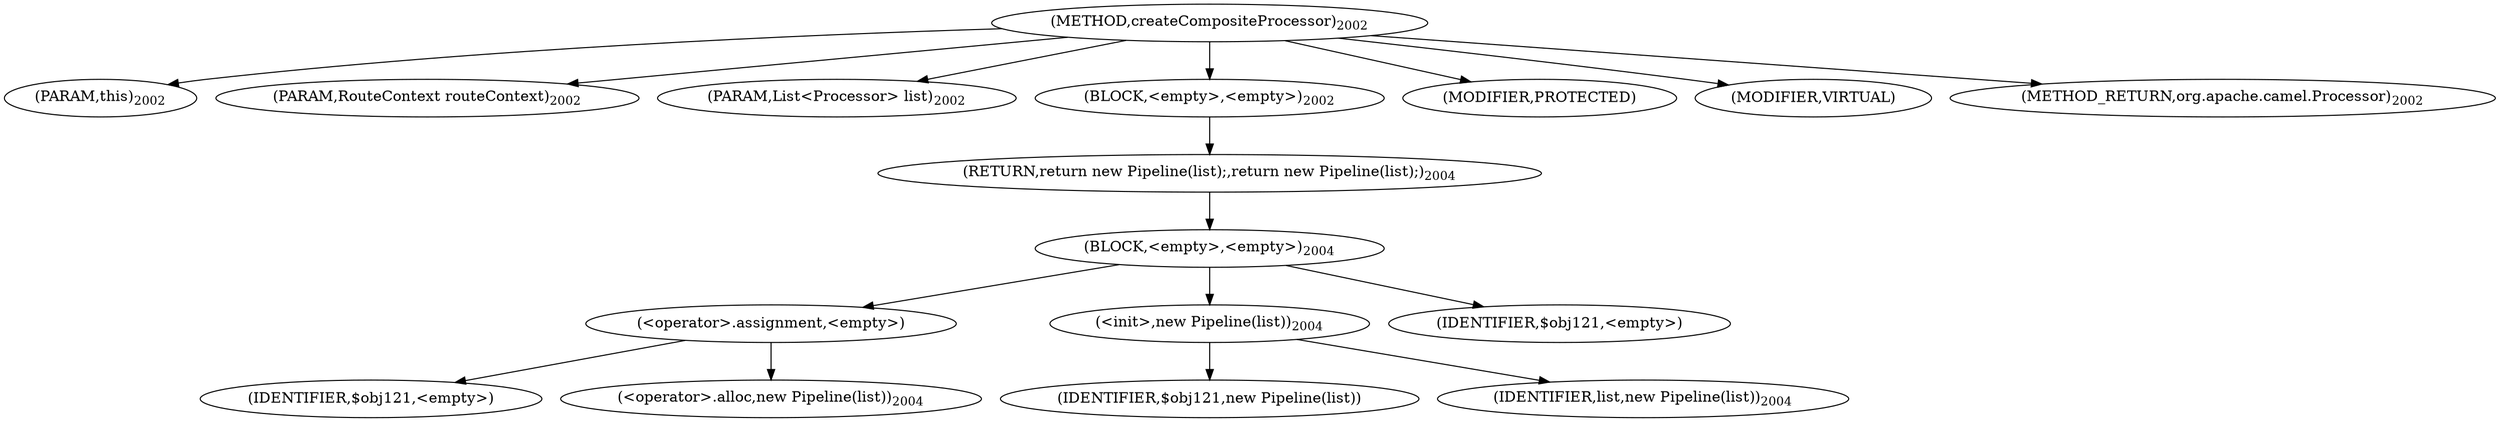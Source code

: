 digraph "createCompositeProcessor" {  
"3723" [label = <(METHOD,createCompositeProcessor)<SUB>2002</SUB>> ]
"3724" [label = <(PARAM,this)<SUB>2002</SUB>> ]
"3725" [label = <(PARAM,RouteContext routeContext)<SUB>2002</SUB>> ]
"3726" [label = <(PARAM,List&lt;Processor&gt; list)<SUB>2002</SUB>> ]
"3727" [label = <(BLOCK,&lt;empty&gt;,&lt;empty&gt;)<SUB>2002</SUB>> ]
"3728" [label = <(RETURN,return new Pipeline(list);,return new Pipeline(list);)<SUB>2004</SUB>> ]
"3729" [label = <(BLOCK,&lt;empty&gt;,&lt;empty&gt;)<SUB>2004</SUB>> ]
"3730" [label = <(&lt;operator&gt;.assignment,&lt;empty&gt;)> ]
"3731" [label = <(IDENTIFIER,$obj121,&lt;empty&gt;)> ]
"3732" [label = <(&lt;operator&gt;.alloc,new Pipeline(list))<SUB>2004</SUB>> ]
"3733" [label = <(&lt;init&gt;,new Pipeline(list))<SUB>2004</SUB>> ]
"3734" [label = <(IDENTIFIER,$obj121,new Pipeline(list))> ]
"3735" [label = <(IDENTIFIER,list,new Pipeline(list))<SUB>2004</SUB>> ]
"3736" [label = <(IDENTIFIER,$obj121,&lt;empty&gt;)> ]
"3737" [label = <(MODIFIER,PROTECTED)> ]
"3738" [label = <(MODIFIER,VIRTUAL)> ]
"3739" [label = <(METHOD_RETURN,org.apache.camel.Processor)<SUB>2002</SUB>> ]
  "3723" -> "3724" 
  "3723" -> "3725" 
  "3723" -> "3726" 
  "3723" -> "3727" 
  "3723" -> "3737" 
  "3723" -> "3738" 
  "3723" -> "3739" 
  "3727" -> "3728" 
  "3728" -> "3729" 
  "3729" -> "3730" 
  "3729" -> "3733" 
  "3729" -> "3736" 
  "3730" -> "3731" 
  "3730" -> "3732" 
  "3733" -> "3734" 
  "3733" -> "3735" 
}
